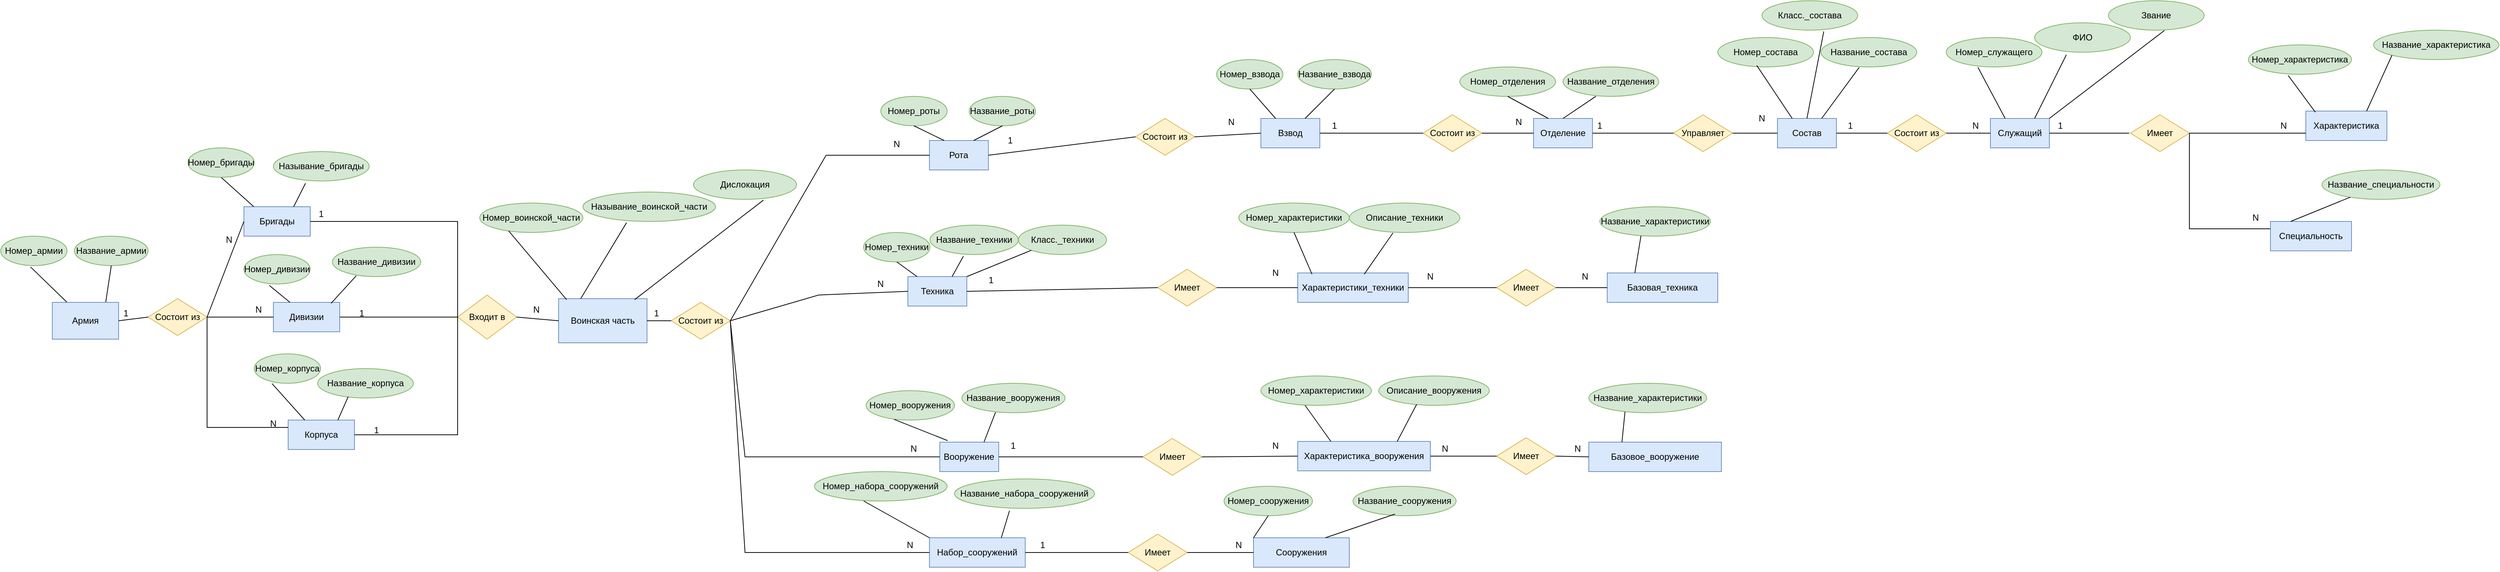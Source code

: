 <mxfile version="22.1.18" type="device">
  <diagram name="Страница — 1" id="Ros7550i4r1oeTu9MlEi">
    <mxGraphModel dx="2625" dy="1413" grid="1" gridSize="10" guides="1" tooltips="1" connect="1" arrows="1" fold="1" page="1" pageScale="1" pageWidth="827" pageHeight="1169" math="0" shadow="0">
      <root>
        <mxCell id="0" />
        <mxCell id="1" parent="0" />
        <mxCell id="EpwoGHRHN8Z08copbLDn-3" value="Номер_армии" style="ellipse;whiteSpace=wrap;html=1;fillColor=#d5e8d4;strokeColor=#82b366;" vertex="1" parent="1">
          <mxGeometry x="70" y="920" width="90" height="40" as="geometry" />
        </mxCell>
        <mxCell id="EpwoGHRHN8Z08copbLDn-5" value="" style="endArrow=none;html=1;rounded=0;entryX=0.449;entryY=1.045;entryDx=0;entryDy=0;entryPerimeter=0;exitX=0;exitY=0;exitDx=0;exitDy=0;" edge="1" parent="1" target="EpwoGHRHN8Z08copbLDn-3">
          <mxGeometry width="50" height="50" relative="1" as="geometry">
            <mxPoint x="160" y="1010" as="sourcePoint" />
            <mxPoint x="150" y="1000" as="targetPoint" />
          </mxGeometry>
        </mxCell>
        <mxCell id="EpwoGHRHN8Z08copbLDn-7" value="Название_армии" style="ellipse;whiteSpace=wrap;html=1;fillColor=#d5e8d4;strokeColor=#82b366;" vertex="1" parent="1">
          <mxGeometry x="170" y="920" width="100" height="40" as="geometry" />
        </mxCell>
        <mxCell id="EpwoGHRHN8Z08copbLDn-8" value="" style="endArrow=none;html=1;rounded=0;exitX=0.654;exitY=0.018;exitDx=0;exitDy=0;exitPerimeter=0;entryX=0.5;entryY=1;entryDx=0;entryDy=0;" edge="1" parent="1" target="EpwoGHRHN8Z08copbLDn-7">
          <mxGeometry width="50" height="50" relative="1" as="geometry">
            <mxPoint x="212.32" y="1010.72" as="sourcePoint" />
            <mxPoint x="310" y="970" as="targetPoint" />
          </mxGeometry>
        </mxCell>
        <mxCell id="EpwoGHRHN8Z08copbLDn-9" value="Состоит из" style="rhombus;whiteSpace=wrap;html=1;fillColor=#fff2cc;strokeColor=#d6b656;" vertex="1" parent="1">
          <mxGeometry x="270" y="1005" width="80" height="50" as="geometry" />
        </mxCell>
        <mxCell id="EpwoGHRHN8Z08copbLDn-10" value="Бригады" style="rounded=0;whiteSpace=wrap;html=1;fillColor=#dae8fc;strokeColor=#6c8ebf;" vertex="1" parent="1">
          <mxGeometry x="400" y="880" width="90" height="40" as="geometry" />
        </mxCell>
        <mxCell id="EpwoGHRHN8Z08copbLDn-11" value="Дивизии" style="rounded=0;whiteSpace=wrap;html=1;fillColor=#dae8fc;strokeColor=#6c8ebf;" vertex="1" parent="1">
          <mxGeometry x="440" y="1010" width="90" height="40" as="geometry" />
        </mxCell>
        <mxCell id="EpwoGHRHN8Z08copbLDn-12" value="Корпуса" style="rounded=0;whiteSpace=wrap;html=1;fillColor=#dae8fc;strokeColor=#6c8ebf;" vertex="1" parent="1">
          <mxGeometry x="460" y="1170" width="90" height="40" as="geometry" />
        </mxCell>
        <mxCell id="EpwoGHRHN8Z08copbLDn-13" value="Армия" style="rounded=0;whiteSpace=wrap;html=1;fillColor=#dae8fc;strokeColor=#6c8ebf;" vertex="1" parent="1">
          <mxGeometry x="140" y="1010" width="90" height="50" as="geometry" />
        </mxCell>
        <mxCell id="EpwoGHRHN8Z08copbLDn-14" value="Входит в" style="rhombus;whiteSpace=wrap;html=1;fillColor=#fff2cc;strokeColor=#d6b656;" vertex="1" parent="1">
          <mxGeometry x="690" y="1000" width="80" height="60" as="geometry" />
        </mxCell>
        <mxCell id="EpwoGHRHN8Z08copbLDn-15" value="" style="endArrow=none;html=1;rounded=0;exitX=0.146;exitY=-0.007;exitDx=0;exitDy=0;exitPerimeter=0;entryX=0.5;entryY=1;entryDx=0;entryDy=0;" edge="1" parent="1" source="EpwoGHRHN8Z08copbLDn-10" target="EpwoGHRHN8Z08copbLDn-17">
          <mxGeometry width="50" height="50" relative="1" as="geometry">
            <mxPoint x="350" y="930" as="sourcePoint" />
            <mxPoint x="360" y="900" as="targetPoint" />
          </mxGeometry>
        </mxCell>
        <mxCell id="EpwoGHRHN8Z08copbLDn-17" value="Номер_бригады" style="ellipse;whiteSpace=wrap;html=1;fillColor=#d5e8d4;strokeColor=#82b366;" vertex="1" parent="1">
          <mxGeometry x="324" y="800" width="90" height="40" as="geometry" />
        </mxCell>
        <mxCell id="EpwoGHRHN8Z08copbLDn-18" value="Называние_бригады" style="ellipse;whiteSpace=wrap;html=1;fillColor=#d5e8d4;strokeColor=#82b366;" vertex="1" parent="1">
          <mxGeometry x="440" y="805" width="130" height="40" as="geometry" />
        </mxCell>
        <mxCell id="EpwoGHRHN8Z08copbLDn-19" value="" style="endArrow=none;html=1;rounded=0;exitX=0.75;exitY=0;exitDx=0;exitDy=0;entryX=0.335;entryY=1.079;entryDx=0;entryDy=0;entryPerimeter=0;" edge="1" parent="1" source="EpwoGHRHN8Z08copbLDn-10" target="EpwoGHRHN8Z08copbLDn-18">
          <mxGeometry width="50" height="50" relative="1" as="geometry">
            <mxPoint x="550" y="950" as="sourcePoint" />
            <mxPoint x="600" y="900" as="targetPoint" />
          </mxGeometry>
        </mxCell>
        <mxCell id="EpwoGHRHN8Z08copbLDn-20" value="Номер_дивизии" style="ellipse;whiteSpace=wrap;html=1;fillColor=#d5e8d4;strokeColor=#82b366;" vertex="1" parent="1">
          <mxGeometry x="400" y="945" width="90" height="40" as="geometry" />
        </mxCell>
        <mxCell id="EpwoGHRHN8Z08copbLDn-21" value="" style="endArrow=none;html=1;rounded=0;entryX=0.382;entryY=1.048;entryDx=0;entryDy=0;entryPerimeter=0;exitX=0.25;exitY=0;exitDx=0;exitDy=0;" edge="1" parent="1" source="EpwoGHRHN8Z08copbLDn-11" target="EpwoGHRHN8Z08copbLDn-20">
          <mxGeometry width="50" height="50" relative="1" as="geometry">
            <mxPoint x="290" y="1120" as="sourcePoint" />
            <mxPoint x="340" y="1070" as="targetPoint" />
          </mxGeometry>
        </mxCell>
        <mxCell id="EpwoGHRHN8Z08copbLDn-22" value="Название_дивизии" style="ellipse;whiteSpace=wrap;html=1;fillColor=#d5e8d4;strokeColor=#82b366;" vertex="1" parent="1">
          <mxGeometry x="520" y="935" width="120" height="40" as="geometry" />
        </mxCell>
        <mxCell id="EpwoGHRHN8Z08copbLDn-23" value="" style="endArrow=none;html=1;rounded=0;exitX=0.87;exitY=0.032;exitDx=0;exitDy=0;exitPerimeter=0;entryX=0.27;entryY=0.971;entryDx=0;entryDy=0;entryPerimeter=0;" edge="1" parent="1" source="EpwoGHRHN8Z08copbLDn-11" target="EpwoGHRHN8Z08copbLDn-22">
          <mxGeometry width="50" height="50" relative="1" as="geometry">
            <mxPoint x="500" y="1090" as="sourcePoint" />
            <mxPoint x="550" y="1040" as="targetPoint" />
          </mxGeometry>
        </mxCell>
        <mxCell id="EpwoGHRHN8Z08copbLDn-24" value="Номер_корпуса" style="ellipse;whiteSpace=wrap;html=1;fillColor=#d5e8d4;strokeColor=#82b366;" vertex="1" parent="1">
          <mxGeometry x="414" y="1080" width="90" height="40" as="geometry" />
        </mxCell>
        <mxCell id="EpwoGHRHN8Z08copbLDn-25" value="Название_корпуса" style="ellipse;whiteSpace=wrap;html=1;fillColor=#d5e8d4;strokeColor=#82b366;" vertex="1" parent="1">
          <mxGeometry x="500" y="1100" width="130" height="40" as="geometry" />
        </mxCell>
        <mxCell id="EpwoGHRHN8Z08copbLDn-26" value="" style="endArrow=none;html=1;rounded=0;entryX=0.267;entryY=1.007;entryDx=0;entryDy=0;exitX=0.25;exitY=0;exitDx=0;exitDy=0;entryPerimeter=0;" edge="1" parent="1" source="EpwoGHRHN8Z08copbLDn-12" target="EpwoGHRHN8Z08copbLDn-24">
          <mxGeometry width="50" height="50" relative="1" as="geometry">
            <mxPoint x="281" y="1240" as="sourcePoint" />
            <mxPoint x="396" y="1160" as="targetPoint" />
          </mxGeometry>
        </mxCell>
        <mxCell id="EpwoGHRHN8Z08copbLDn-27" value="" style="endArrow=none;html=1;rounded=0;entryX=0.319;entryY=0.954;entryDx=0;entryDy=0;entryPerimeter=0;exitX=0.75;exitY=0;exitDx=0;exitDy=0;" edge="1" parent="1" source="EpwoGHRHN8Z08copbLDn-12" target="EpwoGHRHN8Z08copbLDn-25">
          <mxGeometry width="50" height="50" relative="1" as="geometry">
            <mxPoint x="531" y="1250" as="sourcePoint" />
            <mxPoint x="485.99" y="1170" as="targetPoint" />
          </mxGeometry>
        </mxCell>
        <mxCell id="EpwoGHRHN8Z08copbLDn-28" value="Воинская часть" style="rounded=0;whiteSpace=wrap;html=1;fillColor=#dae8fc;strokeColor=#6c8ebf;" vertex="1" parent="1">
          <mxGeometry x="827" y="1005" width="120" height="60" as="geometry" />
        </mxCell>
        <mxCell id="EpwoGHRHN8Z08copbLDn-30" value="Состоит из" style="rhombus;whiteSpace=wrap;html=1;fillColor=#fff2cc;strokeColor=#d6b656;" vertex="1" parent="1">
          <mxGeometry x="980" y="1010" width="80" height="50" as="geometry" />
        </mxCell>
        <mxCell id="EpwoGHRHN8Z08copbLDn-31" value="Рота" style="rounded=0;whiteSpace=wrap;html=1;fillColor=#dae8fc;strokeColor=#6c8ebf;" vertex="1" parent="1">
          <mxGeometry x="1330.26" y="790" width="80" height="40" as="geometry" />
        </mxCell>
        <mxCell id="EpwoGHRHN8Z08copbLDn-32" value="Номер_роты" style="ellipse;whiteSpace=wrap;html=1;fillColor=#d5e8d4;strokeColor=#82b366;" vertex="1" parent="1">
          <mxGeometry x="1264.26" y="730" width="90" height="40" as="geometry" />
        </mxCell>
        <mxCell id="EpwoGHRHN8Z08copbLDn-33" value="" style="endArrow=none;html=1;rounded=0;exitX=0.25;exitY=0;exitDx=0;exitDy=0;entryX=0.5;entryY=1;entryDx=0;entryDy=0;" edge="1" parent="1" source="EpwoGHRHN8Z08copbLDn-31" target="EpwoGHRHN8Z08copbLDn-32">
          <mxGeometry width="50" height="50" relative="1" as="geometry">
            <mxPoint x="1414.26" y="790" as="sourcePoint" />
            <mxPoint x="1464.26" y="740" as="targetPoint" />
          </mxGeometry>
        </mxCell>
        <mxCell id="EpwoGHRHN8Z08copbLDn-34" value="Название_роты" style="ellipse;whiteSpace=wrap;html=1;fillColor=#d5e8d4;strokeColor=#82b366;" vertex="1" parent="1">
          <mxGeometry x="1384.26" y="730" width="90" height="40" as="geometry" />
        </mxCell>
        <mxCell id="EpwoGHRHN8Z08copbLDn-35" value="" style="endArrow=none;html=1;rounded=0;entryX=0.5;entryY=1;entryDx=0;entryDy=0;exitX=0.75;exitY=0;exitDx=0;exitDy=0;" edge="1" parent="1" source="EpwoGHRHN8Z08copbLDn-31" target="EpwoGHRHN8Z08copbLDn-34">
          <mxGeometry width="50" height="50" relative="1" as="geometry">
            <mxPoint x="1474.26" y="850" as="sourcePoint" />
            <mxPoint x="1524.26" y="800" as="targetPoint" />
          </mxGeometry>
        </mxCell>
        <mxCell id="EpwoGHRHN8Z08copbLDn-36" value="Техника" style="rounded=0;whiteSpace=wrap;html=1;fillColor=#dae8fc;strokeColor=#6c8ebf;" vertex="1" parent="1">
          <mxGeometry x="1301" y="975" width="80" height="40" as="geometry" />
        </mxCell>
        <mxCell id="EpwoGHRHN8Z08copbLDn-37" value="Номер_техники" style="ellipse;whiteSpace=wrap;html=1;fillColor=#d5e8d4;strokeColor=#82b366;" vertex="1" parent="1">
          <mxGeometry x="1241" y="915" width="90" height="40" as="geometry" />
        </mxCell>
        <mxCell id="EpwoGHRHN8Z08copbLDn-38" value="" style="endArrow=none;html=1;rounded=0;entryX=0.5;entryY=1;entryDx=0;entryDy=0;" edge="1" parent="1" source="EpwoGHRHN8Z08copbLDn-36" target="EpwoGHRHN8Z08copbLDn-37">
          <mxGeometry width="50" height="50" relative="1" as="geometry">
            <mxPoint x="1201" y="1055" as="sourcePoint" />
            <mxPoint x="1251" y="1005" as="targetPoint" />
          </mxGeometry>
        </mxCell>
        <mxCell id="EpwoGHRHN8Z08copbLDn-39" value="Название_техники" style="ellipse;whiteSpace=wrap;html=1;fillColor=#d5e8d4;strokeColor=#82b366;" vertex="1" parent="1">
          <mxGeometry x="1331" y="905" width="119.84" height="40" as="geometry" />
        </mxCell>
        <mxCell id="EpwoGHRHN8Z08copbLDn-40" value="" style="endArrow=none;html=1;rounded=0;entryX=0.378;entryY=1.057;entryDx=0;entryDy=0;entryPerimeter=0;exitX=0.75;exitY=0;exitDx=0;exitDy=0;" edge="1" parent="1" source="EpwoGHRHN8Z08copbLDn-36" target="EpwoGHRHN8Z08copbLDn-39">
          <mxGeometry width="50" height="50" relative="1" as="geometry">
            <mxPoint x="1401" y="1025" as="sourcePoint" />
            <mxPoint x="1451" y="975" as="targetPoint" />
          </mxGeometry>
        </mxCell>
        <mxCell id="EpwoGHRHN8Z08copbLDn-41" value="Класс._техники" style="ellipse;whiteSpace=wrap;html=1;fillColor=#d5e8d4;strokeColor=#82b366;" vertex="1" parent="1">
          <mxGeometry x="1450.84" y="905" width="119.84" height="40" as="geometry" />
        </mxCell>
        <mxCell id="EpwoGHRHN8Z08copbLDn-42" value="" style="endArrow=none;html=1;rounded=0;entryX=0;entryY=1;entryDx=0;entryDy=0;exitX=1;exitY=0;exitDx=0;exitDy=0;" edge="1" parent="1" source="EpwoGHRHN8Z08copbLDn-36" target="EpwoGHRHN8Z08copbLDn-41">
          <mxGeometry width="50" height="50" relative="1" as="geometry">
            <mxPoint x="1421" y="1005" as="sourcePoint" />
            <mxPoint x="1471" y="955" as="targetPoint" />
          </mxGeometry>
        </mxCell>
        <mxCell id="EpwoGHRHN8Z08copbLDn-44" value="Вооружение" style="rounded=0;whiteSpace=wrap;html=1;fillColor=#dae8fc;strokeColor=#6c8ebf;" vertex="1" parent="1">
          <mxGeometry x="1344.26" y="1200" width="80" height="40" as="geometry" />
        </mxCell>
        <mxCell id="EpwoGHRHN8Z08copbLDn-45" value="Номер_вооружения" style="ellipse;whiteSpace=wrap;html=1;fillColor=#d5e8d4;strokeColor=#82b366;" vertex="1" parent="1">
          <mxGeometry x="1244.26" y="1130" width="120" height="40" as="geometry" />
        </mxCell>
        <mxCell id="EpwoGHRHN8Z08copbLDn-46" value="Название_вооружения" style="ellipse;whiteSpace=wrap;html=1;fillColor=#d5e8d4;strokeColor=#82b366;" vertex="1" parent="1">
          <mxGeometry x="1374.26" y="1120" width="140" height="40" as="geometry" />
        </mxCell>
        <mxCell id="EpwoGHRHN8Z08copbLDn-47" value="" style="endArrow=none;html=1;rounded=0;entryX=0.317;entryY=0.977;entryDx=0;entryDy=0;entryPerimeter=0;exitX=0.132;exitY=-0.053;exitDx=0;exitDy=0;exitPerimeter=0;" edge="1" parent="1" source="EpwoGHRHN8Z08copbLDn-44" target="EpwoGHRHN8Z08copbLDn-45">
          <mxGeometry width="50" height="50" relative="1" as="geometry">
            <mxPoint x="1194.26" y="1260" as="sourcePoint" />
            <mxPoint x="1244.26" y="1210" as="targetPoint" />
          </mxGeometry>
        </mxCell>
        <mxCell id="EpwoGHRHN8Z08copbLDn-48" value="" style="endArrow=none;html=1;rounded=0;entryX=0.326;entryY=0.987;entryDx=0;entryDy=0;entryPerimeter=0;exitX=0.75;exitY=0;exitDx=0;exitDy=0;" edge="1" parent="1" source="EpwoGHRHN8Z08copbLDn-44" target="EpwoGHRHN8Z08copbLDn-46">
          <mxGeometry width="50" height="50" relative="1" as="geometry">
            <mxPoint x="1514.26" y="1260" as="sourcePoint" />
            <mxPoint x="1564.26" y="1210" as="targetPoint" />
          </mxGeometry>
        </mxCell>
        <mxCell id="EpwoGHRHN8Z08copbLDn-49" value="Набор_сооружений" style="rounded=0;whiteSpace=wrap;html=1;fillColor=#dae8fc;strokeColor=#6c8ebf;" vertex="1" parent="1">
          <mxGeometry x="1330.26" y="1330" width="130" height="40" as="geometry" />
        </mxCell>
        <mxCell id="EpwoGHRHN8Z08copbLDn-50" value="Номер_набора_сооружений" style="ellipse;whiteSpace=wrap;html=1;fillColor=#d5e8d4;strokeColor=#82b366;" vertex="1" parent="1">
          <mxGeometry x="1174.26" y="1240" width="180" height="40" as="geometry" />
        </mxCell>
        <mxCell id="EpwoGHRHN8Z08copbLDn-51" value="" style="endArrow=none;html=1;rounded=0;entryX=0.371;entryY=1;entryDx=0;entryDy=0;entryPerimeter=0;exitX=0;exitY=0;exitDx=0;exitDy=0;" edge="1" parent="1" source="EpwoGHRHN8Z08copbLDn-49" target="EpwoGHRHN8Z08copbLDn-50">
          <mxGeometry width="50" height="50" relative="1" as="geometry">
            <mxPoint x="1244.26" y="1380" as="sourcePoint" />
            <mxPoint x="1241.0" y="1293.24" as="targetPoint" />
          </mxGeometry>
        </mxCell>
        <mxCell id="EpwoGHRHN8Z08copbLDn-52" value="Название_набора_сооружений" style="ellipse;whiteSpace=wrap;html=1;fillColor=#d5e8d4;strokeColor=#82b366;" vertex="1" parent="1">
          <mxGeometry x="1364.18" y="1250" width="190.08" height="40" as="geometry" />
        </mxCell>
        <mxCell id="EpwoGHRHN8Z08copbLDn-53" value="" style="endArrow=none;html=1;rounded=0;entryX=0.393;entryY=1.081;entryDx=0;entryDy=0;entryPerimeter=0;exitX=0.75;exitY=0;exitDx=0;exitDy=0;" edge="1" parent="1" source="EpwoGHRHN8Z08copbLDn-49" target="EpwoGHRHN8Z08copbLDn-52">
          <mxGeometry width="50" height="50" relative="1" as="geometry">
            <mxPoint x="1584.26" y="1360" as="sourcePoint" />
            <mxPoint x="1634.26" y="1310" as="targetPoint" />
          </mxGeometry>
        </mxCell>
        <mxCell id="EpwoGHRHN8Z08copbLDn-54" value="Состоит из" style="rhombus;whiteSpace=wrap;html=1;fillColor=#fff2cc;strokeColor=#d6b656;" vertex="1" parent="1">
          <mxGeometry x="1610" y="760" width="80" height="50" as="geometry" />
        </mxCell>
        <mxCell id="EpwoGHRHN8Z08copbLDn-55" value="Имеет" style="rhombus;whiteSpace=wrap;html=1;fillColor=#fff2cc;strokeColor=#d6b656;" vertex="1" parent="1">
          <mxGeometry x="1640" y="965" width="80" height="50" as="geometry" />
        </mxCell>
        <mxCell id="EpwoGHRHN8Z08copbLDn-56" value="Имеет" style="rhombus;whiteSpace=wrap;html=1;fillColor=#fff2cc;strokeColor=#d6b656;" vertex="1" parent="1">
          <mxGeometry x="1620" y="1195" width="80" height="50" as="geometry" />
        </mxCell>
        <mxCell id="EpwoGHRHN8Z08copbLDn-57" value="Имеет" style="rhombus;whiteSpace=wrap;html=1;fillColor=#fff2cc;strokeColor=#d6b656;" vertex="1" parent="1">
          <mxGeometry x="1600" y="1325" width="80" height="50" as="geometry" />
        </mxCell>
        <mxCell id="EpwoGHRHN8Z08copbLDn-58" value="Сооружения" style="rounded=0;whiteSpace=wrap;html=1;fillColor=#dae8fc;strokeColor=#6c8ebf;" vertex="1" parent="1">
          <mxGeometry x="1770" y="1330" width="130" height="40" as="geometry" />
        </mxCell>
        <mxCell id="EpwoGHRHN8Z08copbLDn-59" value="Номер_сооружения" style="ellipse;whiteSpace=wrap;html=1;fillColor=#d5e8d4;strokeColor=#82b366;" vertex="1" parent="1">
          <mxGeometry x="1730" y="1260" width="120" height="40" as="geometry" />
        </mxCell>
        <mxCell id="EpwoGHRHN8Z08copbLDn-60" value="Название_сооружения" style="ellipse;whiteSpace=wrap;html=1;fillColor=#d5e8d4;strokeColor=#82b366;" vertex="1" parent="1">
          <mxGeometry x="1905" y="1260" width="140" height="40" as="geometry" />
        </mxCell>
        <mxCell id="EpwoGHRHN8Z08copbLDn-61" value="" style="endArrow=none;html=1;rounded=0;entryX=0.5;entryY=1;entryDx=0;entryDy=0;exitX=0;exitY=0;exitDx=0;exitDy=0;" edge="1" parent="1" source="EpwoGHRHN8Z08copbLDn-58" target="EpwoGHRHN8Z08copbLDn-59">
          <mxGeometry width="50" height="50" relative="1" as="geometry">
            <mxPoint x="1810" y="1440" as="sourcePoint" />
            <mxPoint x="1860" y="1390" as="targetPoint" />
          </mxGeometry>
        </mxCell>
        <mxCell id="EpwoGHRHN8Z08copbLDn-62" value="" style="endArrow=none;html=1;rounded=0;entryX=0.407;entryY=0.943;entryDx=0;entryDy=0;entryPerimeter=0;exitX=0.75;exitY=0;exitDx=0;exitDy=0;" edge="1" parent="1" source="EpwoGHRHN8Z08copbLDn-58" target="EpwoGHRHN8Z08copbLDn-60">
          <mxGeometry width="50" height="50" relative="1" as="geometry">
            <mxPoint x="2060" y="1410" as="sourcePoint" />
            <mxPoint x="2110" y="1360" as="targetPoint" />
          </mxGeometry>
        </mxCell>
        <mxCell id="EpwoGHRHN8Z08copbLDn-63" value="Характеристика_вооружения" style="rounded=0;whiteSpace=wrap;html=1;fillColor=#dae8fc;strokeColor=#6c8ebf;" vertex="1" parent="1">
          <mxGeometry x="1830" y="1199" width="180" height="40" as="geometry" />
        </mxCell>
        <mxCell id="EpwoGHRHN8Z08copbLDn-64" value="Номер_характеристики" style="ellipse;whiteSpace=wrap;html=1;fillColor=#d5e8d4;strokeColor=#82b366;" vertex="1" parent="1">
          <mxGeometry x="1780" y="1110" width="150" height="40" as="geometry" />
        </mxCell>
        <mxCell id="EpwoGHRHN8Z08copbLDn-65" value="" style="endArrow=none;html=1;rounded=0;exitX=0.25;exitY=0;exitDx=0;exitDy=0;entryX=0.4;entryY=1;entryDx=0;entryDy=0;entryPerimeter=0;" edge="1" parent="1" source="EpwoGHRHN8Z08copbLDn-63" target="EpwoGHRHN8Z08copbLDn-64">
          <mxGeometry width="50" height="50" relative="1" as="geometry">
            <mxPoint x="2040" y="1090" as="sourcePoint" />
            <mxPoint x="2090" y="1040" as="targetPoint" />
          </mxGeometry>
        </mxCell>
        <mxCell id="EpwoGHRHN8Z08copbLDn-66" value="Описание_вооружения" style="ellipse;whiteSpace=wrap;html=1;fillColor=#d5e8d4;strokeColor=#82b366;" vertex="1" parent="1">
          <mxGeometry x="1940" y="1110" width="150" height="40" as="geometry" />
        </mxCell>
        <mxCell id="EpwoGHRHN8Z08copbLDn-67" value="" style="endArrow=none;html=1;rounded=0;entryX=0.343;entryY=0.963;entryDx=0;entryDy=0;entryPerimeter=0;exitX=0.75;exitY=0;exitDx=0;exitDy=0;" edge="1" parent="1" source="EpwoGHRHN8Z08copbLDn-63" target="EpwoGHRHN8Z08copbLDn-66">
          <mxGeometry width="50" height="50" relative="1" as="geometry">
            <mxPoint x="2090" y="1220" as="sourcePoint" />
            <mxPoint x="2140" y="1170" as="targetPoint" />
          </mxGeometry>
        </mxCell>
        <mxCell id="EpwoGHRHN8Z08copbLDn-68" value="Имеет" style="rhombus;whiteSpace=wrap;html=1;fillColor=#fff2cc;strokeColor=#d6b656;" vertex="1" parent="1">
          <mxGeometry x="2100" y="1194" width="80" height="50" as="geometry" />
        </mxCell>
        <mxCell id="EpwoGHRHN8Z08copbLDn-69" value="Базовое_вооружение" style="rounded=0;whiteSpace=wrap;html=1;fillColor=#dae8fc;strokeColor=#6c8ebf;" vertex="1" parent="1">
          <mxGeometry x="2225" y="1200" width="180" height="40" as="geometry" />
        </mxCell>
        <mxCell id="EpwoGHRHN8Z08copbLDn-70" value="Название_характеристики" style="ellipse;whiteSpace=wrap;html=1;fillColor=#d5e8d4;strokeColor=#82b366;" vertex="1" parent="1">
          <mxGeometry x="2225" y="1120" width="160" height="40" as="geometry" />
        </mxCell>
        <mxCell id="EpwoGHRHN8Z08copbLDn-71" value="" style="endArrow=none;html=1;rounded=0;exitX=0.25;exitY=0;exitDx=0;exitDy=0;entryX=0.307;entryY=0.968;entryDx=0;entryDy=0;entryPerimeter=0;" edge="1" parent="1" source="EpwoGHRHN8Z08copbLDn-69" target="EpwoGHRHN8Z08copbLDn-70">
          <mxGeometry width="50" height="50" relative="1" as="geometry">
            <mxPoint x="2430" y="1090" as="sourcePoint" />
            <mxPoint x="2480" y="1040" as="targetPoint" />
          </mxGeometry>
        </mxCell>
        <mxCell id="EpwoGHRHN8Z08copbLDn-73" value="Характеристики_техники" style="rounded=0;whiteSpace=wrap;html=1;fillColor=#dae8fc;strokeColor=#6c8ebf;" vertex="1" parent="1">
          <mxGeometry x="1830" y="970" width="150" height="40" as="geometry" />
        </mxCell>
        <mxCell id="EpwoGHRHN8Z08copbLDn-75" value="Номер_характеристики" style="ellipse;whiteSpace=wrap;html=1;fillColor=#d5e8d4;strokeColor=#82b366;" vertex="1" parent="1">
          <mxGeometry x="1750" y="875" width="150" height="40" as="geometry" />
        </mxCell>
        <mxCell id="EpwoGHRHN8Z08copbLDn-76" value="Описание_техники" style="ellipse;whiteSpace=wrap;html=1;fillColor=#d5e8d4;strokeColor=#82b366;" vertex="1" parent="1">
          <mxGeometry x="1900" y="875" width="150" height="40" as="geometry" />
        </mxCell>
        <mxCell id="EpwoGHRHN8Z08copbLDn-77" value="" style="endArrow=none;html=1;rounded=0;entryX=0.5;entryY=1;entryDx=0;entryDy=0;exitX=0.129;exitY=0.042;exitDx=0;exitDy=0;exitPerimeter=0;" edge="1" parent="1" source="EpwoGHRHN8Z08copbLDn-73" target="EpwoGHRHN8Z08copbLDn-75">
          <mxGeometry width="50" height="50" relative="1" as="geometry">
            <mxPoint x="2080" y="990" as="sourcePoint" />
            <mxPoint x="2130" y="940" as="targetPoint" />
          </mxGeometry>
        </mxCell>
        <mxCell id="EpwoGHRHN8Z08copbLDn-78" value="" style="endArrow=none;html=1;rounded=0;entryX=0.395;entryY=1.015;entryDx=0;entryDy=0;entryPerimeter=0;exitX=0.602;exitY=0.042;exitDx=0;exitDy=0;exitPerimeter=0;" edge="1" parent="1" source="EpwoGHRHN8Z08copbLDn-73" target="EpwoGHRHN8Z08copbLDn-76">
          <mxGeometry width="50" height="50" relative="1" as="geometry">
            <mxPoint x="2050" y="980" as="sourcePoint" />
            <mxPoint x="2100" y="930" as="targetPoint" />
          </mxGeometry>
        </mxCell>
        <mxCell id="EpwoGHRHN8Z08copbLDn-79" value="Имеет" style="rhombus;whiteSpace=wrap;html=1;fillColor=#fff2cc;strokeColor=#d6b656;" vertex="1" parent="1">
          <mxGeometry x="2100" y="965" width="80" height="50" as="geometry" />
        </mxCell>
        <mxCell id="EpwoGHRHN8Z08copbLDn-80" value="Базовая_техника" style="rounded=0;whiteSpace=wrap;html=1;fillColor=#dae8fc;strokeColor=#6c8ebf;" vertex="1" parent="1">
          <mxGeometry x="2250" y="970" width="150" height="40" as="geometry" />
        </mxCell>
        <mxCell id="EpwoGHRHN8Z08copbLDn-81" value="Название_характеристики" style="ellipse;whiteSpace=wrap;html=1;fillColor=#d5e8d4;strokeColor=#82b366;" vertex="1" parent="1">
          <mxGeometry x="2240" y="880" width="150" height="40" as="geometry" />
        </mxCell>
        <mxCell id="EpwoGHRHN8Z08copbLDn-82" value="" style="endArrow=none;html=1;rounded=0;exitX=0.25;exitY=0;exitDx=0;exitDy=0;entryX=0.372;entryY=0.989;entryDx=0;entryDy=0;entryPerimeter=0;" edge="1" parent="1" source="EpwoGHRHN8Z08copbLDn-80" target="EpwoGHRHN8Z08copbLDn-81">
          <mxGeometry width="50" height="50" relative="1" as="geometry">
            <mxPoint x="2410" y="920" as="sourcePoint" />
            <mxPoint x="2460" y="870" as="targetPoint" />
          </mxGeometry>
        </mxCell>
        <mxCell id="EpwoGHRHN8Z08copbLDn-83" value="Взвод" style="rounded=0;whiteSpace=wrap;html=1;fillColor=#dae8fc;strokeColor=#6c8ebf;" vertex="1" parent="1">
          <mxGeometry x="1780" y="760" width="80" height="40" as="geometry" />
        </mxCell>
        <mxCell id="EpwoGHRHN8Z08copbLDn-84" value="Номер_взвода" style="ellipse;whiteSpace=wrap;html=1;fillColor=#d5e8d4;strokeColor=#82b366;" vertex="1" parent="1">
          <mxGeometry x="1720" y="680" width="90" height="40" as="geometry" />
        </mxCell>
        <mxCell id="EpwoGHRHN8Z08copbLDn-85" value="" style="endArrow=none;html=1;rounded=0;exitX=0.25;exitY=0;exitDx=0;exitDy=0;entryX=0.5;entryY=1;entryDx=0;entryDy=0;" edge="1" parent="1" source="EpwoGHRHN8Z08copbLDn-83" target="EpwoGHRHN8Z08copbLDn-84">
          <mxGeometry width="50" height="50" relative="1" as="geometry">
            <mxPoint x="1840" y="730" as="sourcePoint" />
            <mxPoint x="1890" y="680" as="targetPoint" />
          </mxGeometry>
        </mxCell>
        <mxCell id="EpwoGHRHN8Z08copbLDn-86" value="Название_взвода" style="ellipse;whiteSpace=wrap;html=1;fillColor=#d5e8d4;strokeColor=#82b366;" vertex="1" parent="1">
          <mxGeometry x="1830" y="680" width="100" height="40" as="geometry" />
        </mxCell>
        <mxCell id="EpwoGHRHN8Z08copbLDn-87" value="" style="endArrow=none;html=1;rounded=0;exitX=0.75;exitY=0;exitDx=0;exitDy=0;entryX=0.5;entryY=1;entryDx=0;entryDy=0;" edge="1" parent="1" source="EpwoGHRHN8Z08copbLDn-83" target="EpwoGHRHN8Z08copbLDn-86">
          <mxGeometry width="50" height="50" relative="1" as="geometry">
            <mxPoint x="1940" y="770" as="sourcePoint" />
            <mxPoint x="1990" y="720" as="targetPoint" />
          </mxGeometry>
        </mxCell>
        <mxCell id="EpwoGHRHN8Z08copbLDn-88" value="Состоит из" style="rhombus;whiteSpace=wrap;html=1;fillColor=#fff2cc;strokeColor=#d6b656;" vertex="1" parent="1">
          <mxGeometry x="2000" y="755" width="80" height="50" as="geometry" />
        </mxCell>
        <mxCell id="EpwoGHRHN8Z08copbLDn-89" value="Отделение" style="rounded=0;whiteSpace=wrap;html=1;fillColor=#dae8fc;strokeColor=#6c8ebf;" vertex="1" parent="1">
          <mxGeometry x="2150" y="760" width="80" height="40" as="geometry" />
        </mxCell>
        <mxCell id="EpwoGHRHN8Z08copbLDn-90" value="Номер_отделения" style="ellipse;whiteSpace=wrap;html=1;fillColor=#d5e8d4;strokeColor=#82b366;" vertex="1" parent="1">
          <mxGeometry x="2050" y="690" width="130" height="40" as="geometry" />
        </mxCell>
        <mxCell id="EpwoGHRHN8Z08copbLDn-91" value="Название_отделения" style="ellipse;whiteSpace=wrap;html=1;fillColor=#d5e8d4;strokeColor=#82b366;" vertex="1" parent="1">
          <mxGeometry x="2190" y="690" width="130" height="40" as="geometry" />
        </mxCell>
        <mxCell id="EpwoGHRHN8Z08copbLDn-92" value="" style="endArrow=none;html=1;rounded=0;entryX=0.5;entryY=1;entryDx=0;entryDy=0;exitX=0.25;exitY=0;exitDx=0;exitDy=0;" edge="1" parent="1" source="EpwoGHRHN8Z08copbLDn-89" target="EpwoGHRHN8Z08copbLDn-90">
          <mxGeometry width="50" height="50" relative="1" as="geometry">
            <mxPoint x="2090" y="810" as="sourcePoint" />
            <mxPoint x="2140" y="760" as="targetPoint" />
          </mxGeometry>
        </mxCell>
        <mxCell id="EpwoGHRHN8Z08copbLDn-93" value="" style="endArrow=none;html=1;rounded=0;exitX=0.5;exitY=0;exitDx=0;exitDy=0;entryX=0.343;entryY=0.999;entryDx=0;entryDy=0;entryPerimeter=0;" edge="1" parent="1" source="EpwoGHRHN8Z08copbLDn-89" target="EpwoGHRHN8Z08copbLDn-91">
          <mxGeometry width="50" height="50" relative="1" as="geometry">
            <mxPoint x="2310" y="770" as="sourcePoint" />
            <mxPoint x="2360" y="720" as="targetPoint" />
          </mxGeometry>
        </mxCell>
        <mxCell id="EpwoGHRHN8Z08copbLDn-94" value="Управляет" style="rhombus;whiteSpace=wrap;html=1;fillColor=#fff2cc;strokeColor=#d6b656;" vertex="1" parent="1">
          <mxGeometry x="2340" y="755" width="80" height="50" as="geometry" />
        </mxCell>
        <mxCell id="EpwoGHRHN8Z08copbLDn-95" value="Состав" style="rounded=0;whiteSpace=wrap;html=1;fillColor=#dae8fc;strokeColor=#6c8ebf;" vertex="1" parent="1">
          <mxGeometry x="2481" y="760" width="80" height="40" as="geometry" />
        </mxCell>
        <mxCell id="EpwoGHRHN8Z08copbLDn-96" value="Номер_состава" style="ellipse;whiteSpace=wrap;html=1;fillColor=#d5e8d4;strokeColor=#82b366;" vertex="1" parent="1">
          <mxGeometry x="2400" y="650" width="130" height="40" as="geometry" />
        </mxCell>
        <mxCell id="EpwoGHRHN8Z08copbLDn-97" value="" style="endArrow=none;html=1;rounded=0;exitX=0.25;exitY=0;exitDx=0;exitDy=0;entryX=0.407;entryY=0.949;entryDx=0;entryDy=0;entryPerimeter=0;" edge="1" parent="1" source="EpwoGHRHN8Z08copbLDn-95" target="EpwoGHRHN8Z08copbLDn-96">
          <mxGeometry width="50" height="50" relative="1" as="geometry">
            <mxPoint x="2490" y="750" as="sourcePoint" />
            <mxPoint x="2540" y="700" as="targetPoint" />
          </mxGeometry>
        </mxCell>
        <mxCell id="EpwoGHRHN8Z08copbLDn-99" value="Название_состава" style="ellipse;whiteSpace=wrap;html=1;fillColor=#d5e8d4;strokeColor=#82b366;" vertex="1" parent="1">
          <mxGeometry x="2540" y="650" width="130" height="40" as="geometry" />
        </mxCell>
        <mxCell id="EpwoGHRHN8Z08copbLDn-100" value="" style="endArrow=none;html=1;rounded=0;exitX=0.75;exitY=0;exitDx=0;exitDy=0;entryX=0.399;entryY=1.018;entryDx=0;entryDy=0;entryPerimeter=0;" edge="1" parent="1" source="EpwoGHRHN8Z08copbLDn-95" target="EpwoGHRHN8Z08copbLDn-99">
          <mxGeometry width="50" height="50" relative="1" as="geometry">
            <mxPoint x="2560" y="750" as="sourcePoint" />
            <mxPoint x="2610" y="700" as="targetPoint" />
          </mxGeometry>
        </mxCell>
        <mxCell id="EpwoGHRHN8Z08copbLDn-101" value="Класс._состава" style="ellipse;whiteSpace=wrap;html=1;fillColor=#d5e8d4;strokeColor=#82b366;" vertex="1" parent="1">
          <mxGeometry x="2460" y="600" width="130" height="40" as="geometry" />
        </mxCell>
        <mxCell id="EpwoGHRHN8Z08copbLDn-102" value="" style="endArrow=none;html=1;rounded=0;entryX=0.645;entryY=1.044;entryDx=0;entryDy=0;entryPerimeter=0;exitX=0.5;exitY=0;exitDx=0;exitDy=0;" edge="1" parent="1" source="EpwoGHRHN8Z08copbLDn-95" target="EpwoGHRHN8Z08copbLDn-101">
          <mxGeometry width="50" height="50" relative="1" as="geometry">
            <mxPoint x="2490" y="760" as="sourcePoint" />
            <mxPoint x="2540" y="710" as="targetPoint" />
          </mxGeometry>
        </mxCell>
        <mxCell id="EpwoGHRHN8Z08copbLDn-103" value="Служащий" style="rounded=0;whiteSpace=wrap;html=1;fillColor=#dae8fc;strokeColor=#6c8ebf;" vertex="1" parent="1">
          <mxGeometry x="2770" y="760" width="80" height="40" as="geometry" />
        </mxCell>
        <mxCell id="EpwoGHRHN8Z08copbLDn-104" value="Номер_воинской_части" style="ellipse;whiteSpace=wrap;html=1;fillColor=#d5e8d4;strokeColor=#82b366;" vertex="1" parent="1">
          <mxGeometry x="720" y="875" width="140" height="40" as="geometry" />
        </mxCell>
        <mxCell id="EpwoGHRHN8Z08copbLDn-105" value="" style="endArrow=none;html=1;rounded=0;entryX=0.28;entryY=0.944;entryDx=0;entryDy=0;entryPerimeter=0;exitX=0.091;exitY=0.022;exitDx=0;exitDy=0;exitPerimeter=0;" edge="1" parent="1" source="EpwoGHRHN8Z08copbLDn-28" target="EpwoGHRHN8Z08copbLDn-104">
          <mxGeometry width="50" height="50" relative="1" as="geometry">
            <mxPoint x="790" y="990" as="sourcePoint" />
            <mxPoint x="840" y="940" as="targetPoint" />
          </mxGeometry>
        </mxCell>
        <mxCell id="EpwoGHRHN8Z08copbLDn-106" value="Называние_воинской_части" style="ellipse;whiteSpace=wrap;html=1;fillColor=#d5e8d4;strokeColor=#82b366;" vertex="1" parent="1">
          <mxGeometry x="860" y="860" width="180" height="40" as="geometry" />
        </mxCell>
        <mxCell id="EpwoGHRHN8Z08copbLDn-107" value="" style="endArrow=none;html=1;rounded=0;entryX=0.329;entryY=1.042;entryDx=0;entryDy=0;entryPerimeter=0;exitX=0.25;exitY=0;exitDx=0;exitDy=0;" edge="1" parent="1" source="EpwoGHRHN8Z08copbLDn-28" target="EpwoGHRHN8Z08copbLDn-106">
          <mxGeometry width="50" height="50" relative="1" as="geometry">
            <mxPoint x="880" y="980" as="sourcePoint" />
            <mxPoint x="930" y="930" as="targetPoint" />
          </mxGeometry>
        </mxCell>
        <mxCell id="EpwoGHRHN8Z08copbLDn-108" value="Дислокация" style="ellipse;whiteSpace=wrap;html=1;fillColor=#d5e8d4;strokeColor=#82b366;" vertex="1" parent="1">
          <mxGeometry x="1010" y="830" width="140" height="40" as="geometry" />
        </mxCell>
        <mxCell id="EpwoGHRHN8Z08copbLDn-109" value="" style="endArrow=none;html=1;rounded=0;entryX=0.679;entryY=1.023;entryDx=0;entryDy=0;entryPerimeter=0;exitX=0.86;exitY=0.022;exitDx=0;exitDy=0;exitPerimeter=0;" edge="1" parent="1" source="EpwoGHRHN8Z08copbLDn-28" target="EpwoGHRHN8Z08copbLDn-108">
          <mxGeometry width="50" height="50" relative="1" as="geometry">
            <mxPoint x="1000" y="970" as="sourcePoint" />
            <mxPoint x="1050" y="920" as="targetPoint" />
          </mxGeometry>
        </mxCell>
        <mxCell id="EpwoGHRHN8Z08copbLDn-110" value="" style="endArrow=none;html=1;rounded=0;exitX=1;exitY=0.5;exitDx=0;exitDy=0;entryX=0;entryY=0.5;entryDx=0;entryDy=0;" edge="1" parent="1" source="EpwoGHRHN8Z08copbLDn-13" target="EpwoGHRHN8Z08copbLDn-9">
          <mxGeometry relative="1" as="geometry">
            <mxPoint x="260" y="970" as="sourcePoint" />
            <mxPoint x="420" y="970" as="targetPoint" />
          </mxGeometry>
        </mxCell>
        <mxCell id="EpwoGHRHN8Z08copbLDn-111" value="" style="endArrow=none;html=1;rounded=0;entryX=0;entryY=0.5;entryDx=0;entryDy=0;exitX=1;exitY=0.5;exitDx=0;exitDy=0;" edge="1" parent="1" source="EpwoGHRHN8Z08copbLDn-9" target="EpwoGHRHN8Z08copbLDn-10">
          <mxGeometry relative="1" as="geometry">
            <mxPoint x="230" y="990" as="sourcePoint" />
            <mxPoint x="390" y="990" as="targetPoint" />
          </mxGeometry>
        </mxCell>
        <mxCell id="EpwoGHRHN8Z08copbLDn-112" value="" style="endArrow=none;html=1;rounded=0;entryX=0;entryY=0.5;entryDx=0;entryDy=0;exitX=1;exitY=0.5;exitDx=0;exitDy=0;" edge="1" parent="1" source="EpwoGHRHN8Z08copbLDn-9" target="EpwoGHRHN8Z08copbLDn-11">
          <mxGeometry relative="1" as="geometry">
            <mxPoint x="200" y="1070" as="sourcePoint" />
            <mxPoint x="360" y="1070" as="targetPoint" />
          </mxGeometry>
        </mxCell>
        <mxCell id="EpwoGHRHN8Z08copbLDn-113" value="" style="endArrow=none;html=1;rounded=0;exitX=1;exitY=0.5;exitDx=0;exitDy=0;entryX=0;entryY=0.25;entryDx=0;entryDy=0;" edge="1" parent="1" source="EpwoGHRHN8Z08copbLDn-9" target="EpwoGHRHN8Z08copbLDn-12">
          <mxGeometry relative="1" as="geometry">
            <mxPoint x="180" y="1100" as="sourcePoint" />
            <mxPoint x="340" y="1220" as="targetPoint" />
            <Array as="points">
              <mxPoint x="350" y="1180" />
            </Array>
          </mxGeometry>
        </mxCell>
        <mxCell id="EpwoGHRHN8Z08copbLDn-114" value="" style="endArrow=none;html=1;rounded=0;exitX=1;exitY=0.5;exitDx=0;exitDy=0;entryX=0;entryY=0.5;entryDx=0;entryDy=0;" edge="1" parent="1" source="EpwoGHRHN8Z08copbLDn-10" target="EpwoGHRHN8Z08copbLDn-14">
          <mxGeometry relative="1" as="geometry">
            <mxPoint x="560" y="860" as="sourcePoint" />
            <mxPoint x="720" y="860" as="targetPoint" />
            <Array as="points">
              <mxPoint x="690" y="900" />
            </Array>
          </mxGeometry>
        </mxCell>
        <mxCell id="EpwoGHRHN8Z08copbLDn-115" value="" style="endArrow=none;html=1;rounded=0;exitX=1;exitY=0.5;exitDx=0;exitDy=0;entryX=0;entryY=0.5;entryDx=0;entryDy=0;" edge="1" parent="1" source="EpwoGHRHN8Z08copbLDn-11" target="EpwoGHRHN8Z08copbLDn-14">
          <mxGeometry relative="1" as="geometry">
            <mxPoint x="560" y="1040" as="sourcePoint" />
            <mxPoint x="720" y="1040" as="targetPoint" />
          </mxGeometry>
        </mxCell>
        <mxCell id="EpwoGHRHN8Z08copbLDn-116" value="" style="endArrow=none;html=1;rounded=0;exitX=1;exitY=0.5;exitDx=0;exitDy=0;entryX=0;entryY=0.5;entryDx=0;entryDy=0;" edge="1" parent="1" source="EpwoGHRHN8Z08copbLDn-12" target="EpwoGHRHN8Z08copbLDn-14">
          <mxGeometry relative="1" as="geometry">
            <mxPoint x="600" y="1200" as="sourcePoint" />
            <mxPoint x="760" y="1200" as="targetPoint" />
            <Array as="points">
              <mxPoint x="690" y="1190" />
            </Array>
          </mxGeometry>
        </mxCell>
        <mxCell id="EpwoGHRHN8Z08copbLDn-117" value="" style="endArrow=none;html=1;rounded=0;exitX=1;exitY=0.5;exitDx=0;exitDy=0;entryX=0;entryY=0.5;entryDx=0;entryDy=0;" edge="1" parent="1" source="EpwoGHRHN8Z08copbLDn-14" target="EpwoGHRHN8Z08copbLDn-28">
          <mxGeometry relative="1" as="geometry">
            <mxPoint x="760" y="1150" as="sourcePoint" />
            <mxPoint x="920" y="1150" as="targetPoint" />
          </mxGeometry>
        </mxCell>
        <mxCell id="EpwoGHRHN8Z08copbLDn-118" value="" style="endArrow=none;html=1;rounded=0;exitX=1;exitY=0.5;exitDx=0;exitDy=0;entryX=0;entryY=0.5;entryDx=0;entryDy=0;" edge="1" parent="1" source="EpwoGHRHN8Z08copbLDn-28" target="EpwoGHRHN8Z08copbLDn-30">
          <mxGeometry relative="1" as="geometry">
            <mxPoint x="920" y="1120" as="sourcePoint" />
            <mxPoint x="1080" y="1120" as="targetPoint" />
          </mxGeometry>
        </mxCell>
        <mxCell id="EpwoGHRHN8Z08copbLDn-119" value="" style="endArrow=none;html=1;rounded=0;exitX=1;exitY=0.5;exitDx=0;exitDy=0;entryX=0;entryY=0.5;entryDx=0;entryDy=0;" edge="1" parent="1" source="EpwoGHRHN8Z08copbLDn-30" target="EpwoGHRHN8Z08copbLDn-31">
          <mxGeometry relative="1" as="geometry">
            <mxPoint x="1060" y="1080" as="sourcePoint" />
            <mxPoint x="1220" y="1080" as="targetPoint" />
            <Array as="points">
              <mxPoint x="1190" y="810" />
            </Array>
          </mxGeometry>
        </mxCell>
        <mxCell id="EpwoGHRHN8Z08copbLDn-123" value="" style="endArrow=none;html=1;rounded=0;exitX=1;exitY=0.5;exitDx=0;exitDy=0;entryX=0;entryY=0.5;entryDx=0;entryDy=0;" edge="1" parent="1" source="EpwoGHRHN8Z08copbLDn-30" target="EpwoGHRHN8Z08copbLDn-36">
          <mxGeometry relative="1" as="geometry">
            <mxPoint x="1150" y="1060" as="sourcePoint" />
            <mxPoint x="1310" y="1060" as="targetPoint" />
            <Array as="points">
              <mxPoint x="1180" y="1000" />
            </Array>
          </mxGeometry>
        </mxCell>
        <mxCell id="EpwoGHRHN8Z08copbLDn-124" value="" style="endArrow=none;html=1;rounded=0;exitX=1;exitY=0.5;exitDx=0;exitDy=0;entryX=0;entryY=0.5;entryDx=0;entryDy=0;" edge="1" parent="1" source="EpwoGHRHN8Z08copbLDn-30" target="EpwoGHRHN8Z08copbLDn-44">
          <mxGeometry relative="1" as="geometry">
            <mxPoint x="1060" y="1100" as="sourcePoint" />
            <mxPoint x="1220" y="1100" as="targetPoint" />
            <Array as="points">
              <mxPoint x="1080" y="1220" />
            </Array>
          </mxGeometry>
        </mxCell>
        <mxCell id="EpwoGHRHN8Z08copbLDn-125" value="" style="endArrow=none;html=1;rounded=0;exitX=1;exitY=0.5;exitDx=0;exitDy=0;entryX=0;entryY=0.5;entryDx=0;entryDy=0;" edge="1" parent="1" source="EpwoGHRHN8Z08copbLDn-30" target="EpwoGHRHN8Z08copbLDn-49">
          <mxGeometry relative="1" as="geometry">
            <mxPoint x="1090" y="1340" as="sourcePoint" />
            <mxPoint x="1250" y="1340" as="targetPoint" />
            <Array as="points">
              <mxPoint x="1080" y="1350" />
            </Array>
          </mxGeometry>
        </mxCell>
        <mxCell id="EpwoGHRHN8Z08copbLDn-126" value="" style="endArrow=none;html=1;rounded=0;exitX=1;exitY=0.5;exitDx=0;exitDy=0;entryX=0;entryY=0.5;entryDx=0;entryDy=0;" edge="1" parent="1" source="EpwoGHRHN8Z08copbLDn-31" target="EpwoGHRHN8Z08copbLDn-54">
          <mxGeometry relative="1" as="geometry">
            <mxPoint x="1460" y="840" as="sourcePoint" />
            <mxPoint x="1620" y="840" as="targetPoint" />
          </mxGeometry>
        </mxCell>
        <mxCell id="EpwoGHRHN8Z08copbLDn-127" value="" style="endArrow=none;html=1;rounded=0;exitX=1;exitY=0.5;exitDx=0;exitDy=0;entryX=0;entryY=0.5;entryDx=0;entryDy=0;" edge="1" parent="1" source="EpwoGHRHN8Z08copbLDn-54" target="EpwoGHRHN8Z08copbLDn-83">
          <mxGeometry relative="1" as="geometry">
            <mxPoint x="1720" y="830" as="sourcePoint" />
            <mxPoint x="1880" y="830" as="targetPoint" />
          </mxGeometry>
        </mxCell>
        <mxCell id="EpwoGHRHN8Z08copbLDn-128" value="" style="endArrow=none;html=1;rounded=0;exitX=1;exitY=0.5;exitDx=0;exitDy=0;entryX=0;entryY=0.5;entryDx=0;entryDy=0;" edge="1" parent="1" source="EpwoGHRHN8Z08copbLDn-83" target="EpwoGHRHN8Z08copbLDn-88">
          <mxGeometry relative="1" as="geometry">
            <mxPoint x="1890" y="780" as="sourcePoint" />
            <mxPoint x="2050" y="780" as="targetPoint" />
          </mxGeometry>
        </mxCell>
        <mxCell id="EpwoGHRHN8Z08copbLDn-129" value="" style="endArrow=none;html=1;rounded=0;exitX=1;exitY=0.5;exitDx=0;exitDy=0;entryX=0;entryY=0.5;entryDx=0;entryDy=0;" edge="1" parent="1" source="EpwoGHRHN8Z08copbLDn-88" target="EpwoGHRHN8Z08copbLDn-89">
          <mxGeometry relative="1" as="geometry">
            <mxPoint x="2010" y="840" as="sourcePoint" />
            <mxPoint x="2170" y="840" as="targetPoint" />
          </mxGeometry>
        </mxCell>
        <mxCell id="EpwoGHRHN8Z08copbLDn-130" value="" style="endArrow=none;html=1;rounded=0;exitX=1;exitY=0.5;exitDx=0;exitDy=0;entryX=0;entryY=0.5;entryDx=0;entryDy=0;" edge="1" parent="1" source="EpwoGHRHN8Z08copbLDn-89" target="EpwoGHRHN8Z08copbLDn-94">
          <mxGeometry relative="1" as="geometry">
            <mxPoint x="2250" y="840" as="sourcePoint" />
            <mxPoint x="2410" y="840" as="targetPoint" />
          </mxGeometry>
        </mxCell>
        <mxCell id="EpwoGHRHN8Z08copbLDn-131" value="" style="endArrow=none;html=1;rounded=0;exitX=1;exitY=0.5;exitDx=0;exitDy=0;entryX=0;entryY=0.5;entryDx=0;entryDy=0;" edge="1" parent="1" source="EpwoGHRHN8Z08copbLDn-94" target="EpwoGHRHN8Z08copbLDn-95">
          <mxGeometry relative="1" as="geometry">
            <mxPoint x="2480" y="860" as="sourcePoint" />
            <mxPoint x="2640" y="860" as="targetPoint" />
          </mxGeometry>
        </mxCell>
        <mxCell id="EpwoGHRHN8Z08copbLDn-132" value="" style="endArrow=none;html=1;rounded=0;exitX=1;exitY=0.5;exitDx=0;exitDy=0;entryX=0;entryY=0.5;entryDx=0;entryDy=0;" edge="1" parent="1" source="EpwoGHRHN8Z08copbLDn-36" target="EpwoGHRHN8Z08copbLDn-55">
          <mxGeometry relative="1" as="geometry">
            <mxPoint x="1380" y="1050" as="sourcePoint" />
            <mxPoint x="1540" y="1050" as="targetPoint" />
          </mxGeometry>
        </mxCell>
        <mxCell id="EpwoGHRHN8Z08copbLDn-133" value="" style="endArrow=none;html=1;rounded=0;exitX=1;exitY=0.5;exitDx=0;exitDy=0;entryX=0;entryY=0.5;entryDx=0;entryDy=0;" edge="1" parent="1" source="EpwoGHRHN8Z08copbLDn-55" target="EpwoGHRHN8Z08copbLDn-73">
          <mxGeometry relative="1" as="geometry">
            <mxPoint x="1740" y="1040" as="sourcePoint" />
            <mxPoint x="1900" y="1040" as="targetPoint" />
          </mxGeometry>
        </mxCell>
        <mxCell id="EpwoGHRHN8Z08copbLDn-134" value="" style="endArrow=none;html=1;rounded=0;exitX=1;exitY=0.5;exitDx=0;exitDy=0;entryX=0;entryY=0.5;entryDx=0;entryDy=0;" edge="1" parent="1" source="EpwoGHRHN8Z08copbLDn-44" target="EpwoGHRHN8Z08copbLDn-56">
          <mxGeometry relative="1" as="geometry">
            <mxPoint x="1470" y="1200" as="sourcePoint" />
            <mxPoint x="1630" y="1200" as="targetPoint" />
          </mxGeometry>
        </mxCell>
        <mxCell id="EpwoGHRHN8Z08copbLDn-135" value="" style="endArrow=none;html=1;rounded=0;exitX=1;exitY=0.5;exitDx=0;exitDy=0;entryX=0;entryY=0.5;entryDx=0;entryDy=0;" edge="1" parent="1" source="EpwoGHRHN8Z08copbLDn-56" target="EpwoGHRHN8Z08copbLDn-63">
          <mxGeometry relative="1" as="geometry">
            <mxPoint x="1710" y="1230" as="sourcePoint" />
            <mxPoint x="1870" y="1230" as="targetPoint" />
          </mxGeometry>
        </mxCell>
        <mxCell id="EpwoGHRHN8Z08copbLDn-136" value="" style="endArrow=none;html=1;rounded=0;exitX=1;exitY=0.5;exitDx=0;exitDy=0;entryX=0;entryY=0.5;entryDx=0;entryDy=0;" edge="1" parent="1" source="EpwoGHRHN8Z08copbLDn-63" target="EpwoGHRHN8Z08copbLDn-68">
          <mxGeometry relative="1" as="geometry">
            <mxPoint x="2000" y="1250" as="sourcePoint" />
            <mxPoint x="2160" y="1250" as="targetPoint" />
          </mxGeometry>
        </mxCell>
        <mxCell id="EpwoGHRHN8Z08copbLDn-137" value="" style="endArrow=none;html=1;rounded=0;exitX=1;exitY=0.5;exitDx=0;exitDy=0;entryX=0;entryY=0.5;entryDx=0;entryDy=0;" edge="1" parent="1" source="EpwoGHRHN8Z08copbLDn-68" target="EpwoGHRHN8Z08copbLDn-69">
          <mxGeometry relative="1" as="geometry">
            <mxPoint x="2200" y="1280" as="sourcePoint" />
            <mxPoint x="2360" y="1280" as="targetPoint" />
          </mxGeometry>
        </mxCell>
        <mxCell id="EpwoGHRHN8Z08copbLDn-138" value="" style="endArrow=none;html=1;rounded=0;exitX=1;exitY=0.5;exitDx=0;exitDy=0;entryX=0;entryY=0.5;entryDx=0;entryDy=0;" edge="1" parent="1" source="EpwoGHRHN8Z08copbLDn-49" target="EpwoGHRHN8Z08copbLDn-57">
          <mxGeometry relative="1" as="geometry">
            <mxPoint x="1480" y="1460" as="sourcePoint" />
            <mxPoint x="1640" y="1460" as="targetPoint" />
          </mxGeometry>
        </mxCell>
        <mxCell id="EpwoGHRHN8Z08copbLDn-139" value="" style="endArrow=none;html=1;rounded=0;exitX=1;exitY=0.5;exitDx=0;exitDy=0;entryX=0;entryY=0.5;entryDx=0;entryDy=0;" edge="1" parent="1" source="EpwoGHRHN8Z08copbLDn-57" target="EpwoGHRHN8Z08copbLDn-58">
          <mxGeometry relative="1" as="geometry">
            <mxPoint x="1670" y="1470" as="sourcePoint" />
            <mxPoint x="1830" y="1470" as="targetPoint" />
          </mxGeometry>
        </mxCell>
        <mxCell id="EpwoGHRHN8Z08copbLDn-140" value="" style="endArrow=none;html=1;rounded=0;exitX=1;exitY=0.5;exitDx=0;exitDy=0;entryX=0;entryY=0.5;entryDx=0;entryDy=0;" edge="1" parent="1" source="EpwoGHRHN8Z08copbLDn-73" target="EpwoGHRHN8Z08copbLDn-79">
          <mxGeometry relative="1" as="geometry">
            <mxPoint x="1970" y="1060" as="sourcePoint" />
            <mxPoint x="2130" y="1060" as="targetPoint" />
          </mxGeometry>
        </mxCell>
        <mxCell id="EpwoGHRHN8Z08copbLDn-141" value="" style="endArrow=none;html=1;rounded=0;exitX=1;exitY=0.5;exitDx=0;exitDy=0;entryX=0;entryY=0.5;entryDx=0;entryDy=0;" edge="1" parent="1" source="EpwoGHRHN8Z08copbLDn-79" target="EpwoGHRHN8Z08copbLDn-80">
          <mxGeometry relative="1" as="geometry">
            <mxPoint x="2210" y="1070" as="sourcePoint" />
            <mxPoint x="2370" y="1070" as="targetPoint" />
          </mxGeometry>
        </mxCell>
        <mxCell id="EpwoGHRHN8Z08copbLDn-142" value="1" style="text;html=1;strokeColor=none;fillColor=none;align=center;verticalAlign=middle;whiteSpace=wrap;rounded=0;" vertex="1" parent="1">
          <mxGeometry x="210" y="1010" width="60" height="30" as="geometry" />
        </mxCell>
        <mxCell id="EpwoGHRHN8Z08copbLDn-144" value="N" style="text;html=1;strokeColor=none;fillColor=none;align=center;verticalAlign=middle;whiteSpace=wrap;rounded=0;" vertex="1" parent="1">
          <mxGeometry x="350" y="910" width="60" height="30" as="geometry" />
        </mxCell>
        <mxCell id="EpwoGHRHN8Z08copbLDn-145" value="N" style="text;html=1;strokeColor=none;fillColor=none;align=center;verticalAlign=middle;whiteSpace=wrap;rounded=0;" vertex="1" parent="1">
          <mxGeometry x="390" y="1005" width="60" height="30" as="geometry" />
        </mxCell>
        <mxCell id="EpwoGHRHN8Z08copbLDn-146" value="N" style="text;html=1;strokeColor=none;fillColor=none;align=center;verticalAlign=middle;whiteSpace=wrap;rounded=0;" vertex="1" parent="1">
          <mxGeometry x="410" y="1160" width="60" height="30" as="geometry" />
        </mxCell>
        <mxCell id="EpwoGHRHN8Z08copbLDn-147" value="1" style="text;html=1;strokeColor=none;fillColor=none;align=center;verticalAlign=middle;whiteSpace=wrap;rounded=0;" vertex="1" parent="1">
          <mxGeometry x="475" y="875" width="60" height="30" as="geometry" />
        </mxCell>
        <mxCell id="EpwoGHRHN8Z08copbLDn-148" value="1" style="text;html=1;strokeColor=none;fillColor=none;align=center;verticalAlign=middle;whiteSpace=wrap;rounded=0;" vertex="1" parent="1">
          <mxGeometry x="530" y="1010" width="60" height="30" as="geometry" />
        </mxCell>
        <mxCell id="EpwoGHRHN8Z08copbLDn-149" value="1" style="text;html=1;strokeColor=none;fillColor=none;align=center;verticalAlign=middle;whiteSpace=wrap;rounded=0;" vertex="1" parent="1">
          <mxGeometry x="550" y="1169" width="60" height="30" as="geometry" />
        </mxCell>
        <mxCell id="EpwoGHRHN8Z08copbLDn-151" value="N" style="text;html=1;strokeColor=none;fillColor=none;align=center;verticalAlign=middle;whiteSpace=wrap;rounded=0;" vertex="1" parent="1">
          <mxGeometry x="767" y="1005" width="60" height="30" as="geometry" />
        </mxCell>
        <mxCell id="EpwoGHRHN8Z08copbLDn-153" value="1" style="text;html=1;strokeColor=none;fillColor=none;align=center;verticalAlign=middle;whiteSpace=wrap;rounded=0;" vertex="1" parent="1">
          <mxGeometry x="930" y="1010" width="60" height="30" as="geometry" />
        </mxCell>
        <mxCell id="EpwoGHRHN8Z08copbLDn-154" value="N" style="text;html=1;strokeColor=none;fillColor=none;align=center;verticalAlign=middle;whiteSpace=wrap;rounded=0;" vertex="1" parent="1">
          <mxGeometry x="1256" y="780" width="60" height="30" as="geometry" />
        </mxCell>
        <mxCell id="EpwoGHRHN8Z08copbLDn-155" value="N" style="text;html=1;strokeColor=none;fillColor=none;align=center;verticalAlign=middle;whiteSpace=wrap;rounded=0;" vertex="1" parent="1">
          <mxGeometry x="1234.26" y="970" width="60" height="30" as="geometry" />
        </mxCell>
        <mxCell id="EpwoGHRHN8Z08copbLDn-156" value="N" style="text;html=1;strokeColor=none;fillColor=none;align=center;verticalAlign=middle;whiteSpace=wrap;rounded=0;" vertex="1" parent="1">
          <mxGeometry x="1279.26" y="1194" width="60" height="30" as="geometry" />
        </mxCell>
        <mxCell id="EpwoGHRHN8Z08copbLDn-157" value="N" style="text;html=1;strokeColor=none;fillColor=none;align=center;verticalAlign=middle;whiteSpace=wrap;rounded=0;" vertex="1" parent="1">
          <mxGeometry x="1274.26" y="1325" width="60" height="30" as="geometry" />
        </mxCell>
        <mxCell id="EpwoGHRHN8Z08copbLDn-159" value="Состоит из" style="rhombus;whiteSpace=wrap;html=1;fillColor=#fff2cc;strokeColor=#d6b656;" vertex="1" parent="1">
          <mxGeometry x="2630" y="755" width="80" height="50" as="geometry" />
        </mxCell>
        <mxCell id="EpwoGHRHN8Z08copbLDn-160" value="Номер_служащего" style="ellipse;whiteSpace=wrap;html=1;fillColor=#d5e8d4;strokeColor=#82b366;" vertex="1" parent="1">
          <mxGeometry x="2710" y="650" width="130" height="40" as="geometry" />
        </mxCell>
        <mxCell id="EpwoGHRHN8Z08copbLDn-161" value="" style="endArrow=none;html=1;rounded=0;exitX=0.25;exitY=0;exitDx=0;exitDy=0;entryX=0.331;entryY=1.013;entryDx=0;entryDy=0;entryPerimeter=0;" edge="1" parent="1" source="EpwoGHRHN8Z08copbLDn-103" target="EpwoGHRHN8Z08copbLDn-160">
          <mxGeometry relative="1" as="geometry">
            <mxPoint x="2940" y="700" as="sourcePoint" />
            <mxPoint x="3100" y="700" as="targetPoint" />
          </mxGeometry>
        </mxCell>
        <mxCell id="EpwoGHRHN8Z08copbLDn-162" value="ФИО" style="ellipse;whiteSpace=wrap;html=1;fillColor=#d5e8d4;strokeColor=#82b366;" vertex="1" parent="1">
          <mxGeometry x="2830" y="630" width="130" height="40" as="geometry" />
        </mxCell>
        <mxCell id="EpwoGHRHN8Z08copbLDn-163" value="" style="endArrow=none;html=1;rounded=0;entryX=0.331;entryY=1.088;entryDx=0;entryDy=0;entryPerimeter=0;exitX=0.75;exitY=0;exitDx=0;exitDy=0;" edge="1" parent="1" source="EpwoGHRHN8Z08copbLDn-103" target="EpwoGHRHN8Z08copbLDn-162">
          <mxGeometry relative="1" as="geometry">
            <mxPoint x="2850" y="810" as="sourcePoint" />
            <mxPoint x="3010" y="810" as="targetPoint" />
          </mxGeometry>
        </mxCell>
        <mxCell id="EpwoGHRHN8Z08copbLDn-166" value="Звание" style="ellipse;whiteSpace=wrap;html=1;fillColor=#d5e8d4;strokeColor=#82b366;" vertex="1" parent="1">
          <mxGeometry x="2930" y="600" width="130" height="40" as="geometry" />
        </mxCell>
        <mxCell id="EpwoGHRHN8Z08copbLDn-167" value="" style="endArrow=none;html=1;rounded=0;entryX=0.585;entryY=1.013;entryDx=0;entryDy=0;entryPerimeter=0;exitX=1;exitY=0;exitDx=0;exitDy=0;" edge="1" parent="1" source="EpwoGHRHN8Z08copbLDn-103" target="EpwoGHRHN8Z08copbLDn-166">
          <mxGeometry relative="1" as="geometry">
            <mxPoint x="2900" y="730" as="sourcePoint" />
            <mxPoint x="3060" y="730" as="targetPoint" />
          </mxGeometry>
        </mxCell>
        <mxCell id="EpwoGHRHN8Z08copbLDn-168" value="" style="endArrow=none;html=1;rounded=0;exitX=1;exitY=0.5;exitDx=0;exitDy=0;entryX=0;entryY=0.5;entryDx=0;entryDy=0;" edge="1" parent="1" source="EpwoGHRHN8Z08copbLDn-95" target="EpwoGHRHN8Z08copbLDn-159">
          <mxGeometry relative="1" as="geometry">
            <mxPoint x="2690" y="840" as="sourcePoint" />
            <mxPoint x="2850" y="840" as="targetPoint" />
          </mxGeometry>
        </mxCell>
        <mxCell id="EpwoGHRHN8Z08copbLDn-169" value="" style="endArrow=none;html=1;rounded=0;exitX=1;exitY=0.5;exitDx=0;exitDy=0;entryX=0;entryY=0.5;entryDx=0;entryDy=0;" edge="1" parent="1" source="EpwoGHRHN8Z08copbLDn-159" target="EpwoGHRHN8Z08copbLDn-103">
          <mxGeometry relative="1" as="geometry">
            <mxPoint x="2760" y="870" as="sourcePoint" />
            <mxPoint x="2920" y="870" as="targetPoint" />
          </mxGeometry>
        </mxCell>
        <mxCell id="EpwoGHRHN8Z08copbLDn-170" value="Имеет" style="rhombus;whiteSpace=wrap;html=1;fillColor=#fff2cc;strokeColor=#d6b656;" vertex="1" parent="1">
          <mxGeometry x="2960" y="755" width="80" height="50" as="geometry" />
        </mxCell>
        <mxCell id="EpwoGHRHN8Z08copbLDn-171" value="Характеристика" style="rounded=0;whiteSpace=wrap;html=1;fillColor=#dae8fc;strokeColor=#6c8ebf;" vertex="1" parent="1">
          <mxGeometry x="3198" y="750" width="110" height="40" as="geometry" />
        </mxCell>
        <mxCell id="EpwoGHRHN8Z08copbLDn-172" value="" style="endArrow=none;html=1;rounded=0;exitX=1;exitY=0.5;exitDx=0;exitDy=0;entryX=-0.02;entryY=0.501;entryDx=0;entryDy=0;entryPerimeter=0;" edge="1" parent="1" source="EpwoGHRHN8Z08copbLDn-103" target="EpwoGHRHN8Z08copbLDn-170">
          <mxGeometry relative="1" as="geometry">
            <mxPoint x="2860" y="780" as="sourcePoint" />
            <mxPoint x="2990" y="780" as="targetPoint" />
          </mxGeometry>
        </mxCell>
        <mxCell id="EpwoGHRHN8Z08copbLDn-173" value="Номер_характеристика" style="ellipse;whiteSpace=wrap;html=1;fillColor=#d5e8d4;strokeColor=#82b366;" vertex="1" parent="1">
          <mxGeometry x="3120" y="660" width="140" height="40" as="geometry" />
        </mxCell>
        <mxCell id="EpwoGHRHN8Z08copbLDn-174" value="" style="endArrow=none;html=1;rounded=0;exitX=0.386;exitY=1.038;exitDx=0;exitDy=0;exitPerimeter=0;entryX=0.118;entryY=0.038;entryDx=0;entryDy=0;entryPerimeter=0;" edge="1" parent="1" source="EpwoGHRHN8Z08copbLDn-173" target="EpwoGHRHN8Z08copbLDn-171">
          <mxGeometry relative="1" as="geometry">
            <mxPoint x="3270" y="720" as="sourcePoint" />
            <mxPoint x="3430" y="720" as="targetPoint" />
          </mxGeometry>
        </mxCell>
        <mxCell id="EpwoGHRHN8Z08copbLDn-175" value="Название_характеристика" style="ellipse;whiteSpace=wrap;html=1;fillColor=#d5e8d4;strokeColor=#82b366;" vertex="1" parent="1">
          <mxGeometry x="3290" y="640" width="170" height="40" as="geometry" />
        </mxCell>
        <mxCell id="EpwoGHRHN8Z08copbLDn-176" value="" style="endArrow=none;html=1;rounded=0;exitX=0.75;exitY=0;exitDx=0;exitDy=0;entryX=0;entryY=1;entryDx=0;entryDy=0;" edge="1" parent="1" source="EpwoGHRHN8Z08copbLDn-171" target="EpwoGHRHN8Z08copbLDn-175">
          <mxGeometry relative="1" as="geometry">
            <mxPoint x="3380" y="730" as="sourcePoint" />
            <mxPoint x="3540" y="730" as="targetPoint" />
          </mxGeometry>
        </mxCell>
        <mxCell id="EpwoGHRHN8Z08copbLDn-177" value="" style="endArrow=none;html=1;rounded=0;exitX=1;exitY=0.5;exitDx=0;exitDy=0;entryX=0;entryY=0.75;entryDx=0;entryDy=0;" edge="1" parent="1" source="EpwoGHRHN8Z08copbLDn-170" target="EpwoGHRHN8Z08copbLDn-171">
          <mxGeometry relative="1" as="geometry">
            <mxPoint x="3120" y="820" as="sourcePoint" />
            <mxPoint x="3280" y="820" as="targetPoint" />
          </mxGeometry>
        </mxCell>
        <mxCell id="EpwoGHRHN8Z08copbLDn-178" value="Специальность" style="rounded=0;whiteSpace=wrap;html=1;fillColor=#dae8fc;strokeColor=#6c8ebf;" vertex="1" parent="1">
          <mxGeometry x="3150" y="900" width="110" height="40" as="geometry" />
        </mxCell>
        <mxCell id="EpwoGHRHN8Z08copbLDn-179" value="Название_специальности" style="ellipse;whiteSpace=wrap;html=1;fillColor=#d5e8d4;strokeColor=#82b366;" vertex="1" parent="1">
          <mxGeometry x="3220" y="830" width="160" height="40" as="geometry" />
        </mxCell>
        <mxCell id="EpwoGHRHN8Z08copbLDn-180" value="" style="endArrow=none;html=1;rounded=0;exitX=0.25;exitY=0;exitDx=0;exitDy=0;" edge="1" parent="1" source="EpwoGHRHN8Z08copbLDn-178" target="EpwoGHRHN8Z08copbLDn-179">
          <mxGeometry relative="1" as="geometry">
            <mxPoint x="3280" y="850" as="sourcePoint" />
            <mxPoint x="3440" y="850" as="targetPoint" />
          </mxGeometry>
        </mxCell>
        <mxCell id="EpwoGHRHN8Z08copbLDn-181" value="" style="endArrow=none;html=1;rounded=0;exitX=1;exitY=0.5;exitDx=0;exitDy=0;entryX=0;entryY=0.25;entryDx=0;entryDy=0;" edge="1" parent="1" source="EpwoGHRHN8Z08copbLDn-170" target="EpwoGHRHN8Z08copbLDn-178">
          <mxGeometry relative="1" as="geometry">
            <mxPoint x="3080" y="850" as="sourcePoint" />
            <mxPoint x="3240" y="850" as="targetPoint" />
            <Array as="points">
              <mxPoint x="3040" y="910" />
            </Array>
          </mxGeometry>
        </mxCell>
        <mxCell id="EpwoGHRHN8Z08copbLDn-183" value="1" style="text;html=1;strokeColor=none;fillColor=none;align=center;verticalAlign=middle;whiteSpace=wrap;rounded=0;" vertex="1" parent="1">
          <mxGeometry x="1410.26" y="775" width="60" height="30" as="geometry" />
        </mxCell>
        <mxCell id="EpwoGHRHN8Z08copbLDn-184" value="1" style="text;html=1;strokeColor=none;fillColor=none;align=center;verticalAlign=middle;whiteSpace=wrap;rounded=0;" vertex="1" parent="1">
          <mxGeometry x="1850" y="755" width="60" height="30" as="geometry" />
        </mxCell>
        <mxCell id="EpwoGHRHN8Z08copbLDn-185" value="1" style="text;html=1;strokeColor=none;fillColor=none;align=center;verticalAlign=middle;whiteSpace=wrap;rounded=0;" vertex="1" parent="1">
          <mxGeometry x="2210" y="755" width="60" height="30" as="geometry" />
        </mxCell>
        <mxCell id="EpwoGHRHN8Z08copbLDn-186" value="1" style="text;html=1;strokeColor=none;fillColor=none;align=center;verticalAlign=middle;whiteSpace=wrap;rounded=0;" vertex="1" parent="1">
          <mxGeometry x="2550" y="755" width="60" height="30" as="geometry" />
        </mxCell>
        <mxCell id="EpwoGHRHN8Z08copbLDn-187" value="1" style="text;html=1;strokeColor=none;fillColor=none;align=center;verticalAlign=middle;whiteSpace=wrap;rounded=0;" vertex="1" parent="1">
          <mxGeometry x="2835" y="755" width="60" height="30" as="geometry" />
        </mxCell>
        <mxCell id="EpwoGHRHN8Z08copbLDn-189" value="N" style="text;html=1;strokeColor=none;fillColor=none;align=center;verticalAlign=middle;whiteSpace=wrap;rounded=0;" vertex="1" parent="1">
          <mxGeometry x="1710" y="750" width="60" height="30" as="geometry" />
        </mxCell>
        <mxCell id="EpwoGHRHN8Z08copbLDn-191" value="1" style="text;html=1;strokeColor=none;fillColor=none;align=center;verticalAlign=middle;whiteSpace=wrap;rounded=0;" vertex="1" parent="1">
          <mxGeometry x="1384.26" y="965" width="60" height="30" as="geometry" />
        </mxCell>
        <mxCell id="EpwoGHRHN8Z08copbLDn-192" value="N" style="text;html=1;strokeColor=none;fillColor=none;align=center;verticalAlign=middle;whiteSpace=wrap;rounded=0;" vertex="1" parent="1">
          <mxGeometry x="1770" y="955" width="60" height="30" as="geometry" />
        </mxCell>
        <mxCell id="EpwoGHRHN8Z08copbLDn-194" value="N" style="text;html=1;strokeColor=none;fillColor=none;align=center;verticalAlign=middle;whiteSpace=wrap;rounded=0;" vertex="1" parent="1">
          <mxGeometry x="2190" y="960" width="60" height="30" as="geometry" />
        </mxCell>
        <mxCell id="EpwoGHRHN8Z08copbLDn-197" value="N" style="text;html=1;strokeColor=none;fillColor=none;align=center;verticalAlign=middle;whiteSpace=wrap;rounded=0;" vertex="1" parent="1">
          <mxGeometry x="1980" y="960" width="60" height="30" as="geometry" />
        </mxCell>
        <mxCell id="EpwoGHRHN8Z08copbLDn-198" value="1" style="text;html=1;strokeColor=none;fillColor=none;align=center;verticalAlign=middle;whiteSpace=wrap;rounded=0;" vertex="1" parent="1">
          <mxGeometry x="1454.26" y="1325" width="60" height="30" as="geometry" />
        </mxCell>
        <mxCell id="EpwoGHRHN8Z08copbLDn-199" value="N" style="text;html=1;strokeColor=none;fillColor=none;align=center;verticalAlign=middle;whiteSpace=wrap;rounded=0;" vertex="1" parent="1">
          <mxGeometry x="1720" y="1325" width="60" height="30" as="geometry" />
        </mxCell>
        <mxCell id="EpwoGHRHN8Z08copbLDn-201" value="1" style="text;html=1;strokeColor=none;fillColor=none;align=center;verticalAlign=middle;whiteSpace=wrap;rounded=0;" vertex="1" parent="1">
          <mxGeometry x="1414.26" y="1190" width="60" height="30" as="geometry" />
        </mxCell>
        <mxCell id="EpwoGHRHN8Z08copbLDn-202" value="N" style="text;html=1;strokeColor=none;fillColor=none;align=center;verticalAlign=middle;whiteSpace=wrap;rounded=0;" vertex="1" parent="1">
          <mxGeometry x="1770" y="1190" width="60" height="30" as="geometry" />
        </mxCell>
        <mxCell id="EpwoGHRHN8Z08copbLDn-203" value="N" style="text;html=1;strokeColor=none;fillColor=none;align=center;verticalAlign=middle;whiteSpace=wrap;rounded=0;" vertex="1" parent="1">
          <mxGeometry x="2000" y="1194" width="60" height="30" as="geometry" />
        </mxCell>
        <mxCell id="EpwoGHRHN8Z08copbLDn-204" value="N" style="text;html=1;strokeColor=none;fillColor=none;align=center;verticalAlign=middle;whiteSpace=wrap;rounded=0;" vertex="1" parent="1">
          <mxGeometry x="2180" y="1194" width="60" height="30" as="geometry" />
        </mxCell>
        <mxCell id="EpwoGHRHN8Z08copbLDn-205" value="N" style="text;html=1;strokeColor=none;fillColor=none;align=center;verticalAlign=middle;whiteSpace=wrap;rounded=0;" vertex="1" parent="1">
          <mxGeometry x="2100" y="750" width="60" height="30" as="geometry" />
        </mxCell>
        <mxCell id="EpwoGHRHN8Z08copbLDn-206" value="N" style="text;html=1;strokeColor=none;fillColor=none;align=center;verticalAlign=middle;whiteSpace=wrap;rounded=0;" vertex="1" parent="1">
          <mxGeometry x="2430" y="745" width="60" height="30" as="geometry" />
        </mxCell>
        <mxCell id="EpwoGHRHN8Z08copbLDn-208" value="N" style="text;html=1;strokeColor=none;fillColor=none;align=center;verticalAlign=middle;whiteSpace=wrap;rounded=0;" vertex="1" parent="1">
          <mxGeometry x="3138" y="755" width="60" height="30" as="geometry" />
        </mxCell>
        <mxCell id="EpwoGHRHN8Z08copbLDn-209" value="N" style="text;html=1;strokeColor=none;fillColor=none;align=center;verticalAlign=middle;whiteSpace=wrap;rounded=0;" vertex="1" parent="1">
          <mxGeometry x="3100" y="880" width="60" height="30" as="geometry" />
        </mxCell>
        <mxCell id="EpwoGHRHN8Z08copbLDn-210" value="N" style="text;html=1;strokeColor=none;fillColor=none;align=center;verticalAlign=middle;whiteSpace=wrap;rounded=0;" vertex="1" parent="1">
          <mxGeometry x="2720" y="755" width="60" height="30" as="geometry" />
        </mxCell>
      </root>
    </mxGraphModel>
  </diagram>
</mxfile>
